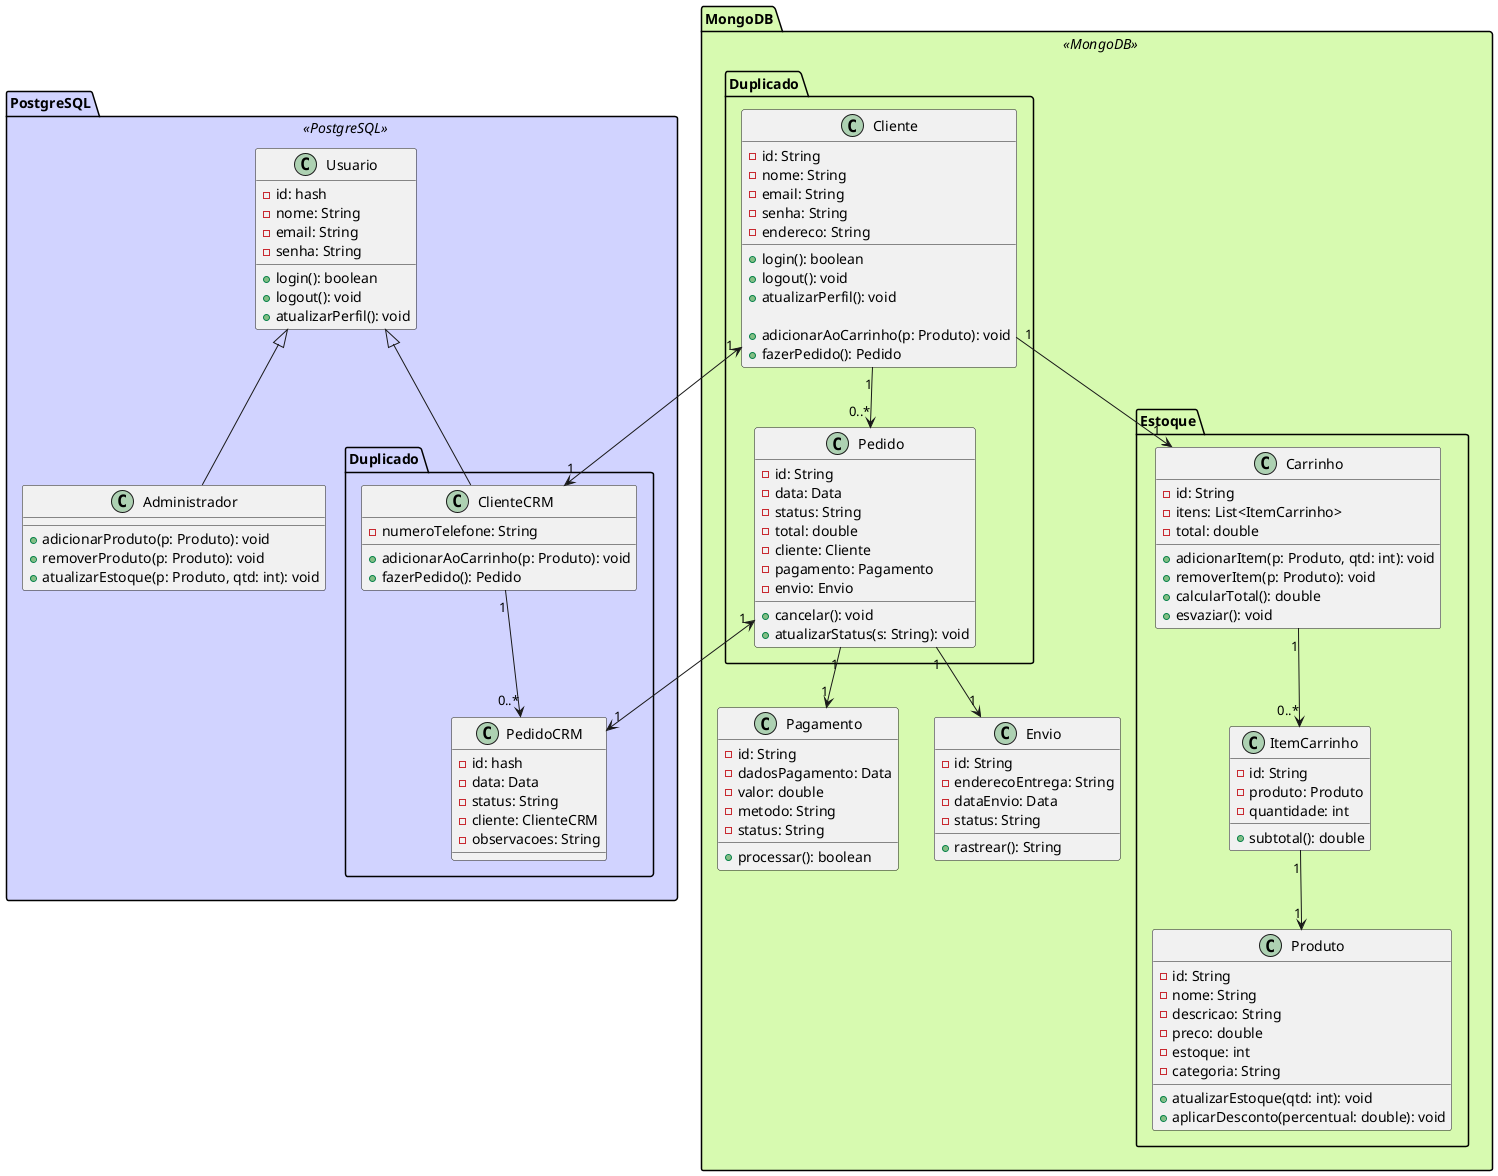 @startuml Classe
' Diagrama de Classes - E-commerce Completo com Cardinalidade

skinparam package {
  BackgroundColor<<MongoDB>> #d7fab0ff
  BackgroundColor<<PostgreSQL>> #d1d3ffff
  BorderColor Black
}

package "PostgreSQL" <<PostgreSQL>> {
  class Usuario {
    - id: hash
    - nome: String
    - email: String
    - senha: String
    + login(): boolean
    + logout(): void
    + atualizarPerfil(): void
  }
  class Administrador {
    + adicionarProduto(p: Produto): void
    + removerProduto(p: Produto): void
    + atualizarEstoque(p: Produto, qtd: int): void
  }

  package Duplicado{
    class ClienteCRM {
      - numeroTelefone: String
      + adicionarAoCarrinho(p: Produto): void
      + fazerPedido(): Pedido
    }

    class PedidoCRM {
      - id: hash
      - data: Data
      - status: String
      - cliente: ClienteCRM
      - observacoes: String
    }
  }
}

package "MongoDB" <<MongoDB>>{
  package Duplicado{
    class Cliente{
      - id: String
      - nome: String
      - email: String
      - senha: String
      - endereco: String

      + login(): boolean
      + logout(): void
      + atualizarPerfil(): void

      + adicionarAoCarrinho(p: Produto): void
      + fazerPedido(): Pedido
    }

    class Pedido {
      - id: String
      - data: Data
      - status: String
      - total: double
      - cliente: Cliente
      - pagamento: Pagamento
      - envio: Envio
      + cancelar(): void
      + atualizarStatus(s: String): void
    }
  }

  package "Estoque"{
    class Produto {
      - id: String
      - nome: String
      - descricao: String
      - preco: double
      - estoque: int
      - categoria: String
      + atualizarEstoque(qtd: int): void
      + aplicarDesconto(percentual: double): void
    }

    class Carrinho {
      - id: String
      - itens: List<ItemCarrinho>
      - total: double
      + adicionarItem(p: Produto, qtd: int): void
      + removerItem(p: Produto): void
      + calcularTotal(): double
      + esvaziar(): void
    }

    class ItemCarrinho {
      - id: String
      - produto: Produto
      - quantidade: int
      + subtotal(): double
    }
  }

  class Pagamento {
    - id: String
    - dadosPagamento: Data
    - valor: double
    - metodo: String
    - status: String
    + processar(): boolean
  }

  class Envio {
    - id: String
    - enderecoEntrega: String
    - dataEnvio: Data
    - status: String
    + rastrear(): String
  }
}

' Relações de Herança
Usuario <|-- Administrador
Usuario <|-- ClienteCRM

' Relações com Cardinalidade
Cliente "1" <--> "1" ClienteCRM
Pedido "1" <--> "1" PedidoCRM
Cliente "1" --> "1" Carrinho
Carrinho "1" --> "0..*" ItemCarrinho
ItemCarrinho "1" --> "1" Produto
Cliente "1" --> "0..*" Pedido
ClienteCRM "1" --> "0..*" PedidoCRM
Pedido "1" --> "1" Pagamento
Pedido "1" --> "1" Envio

@enduml
